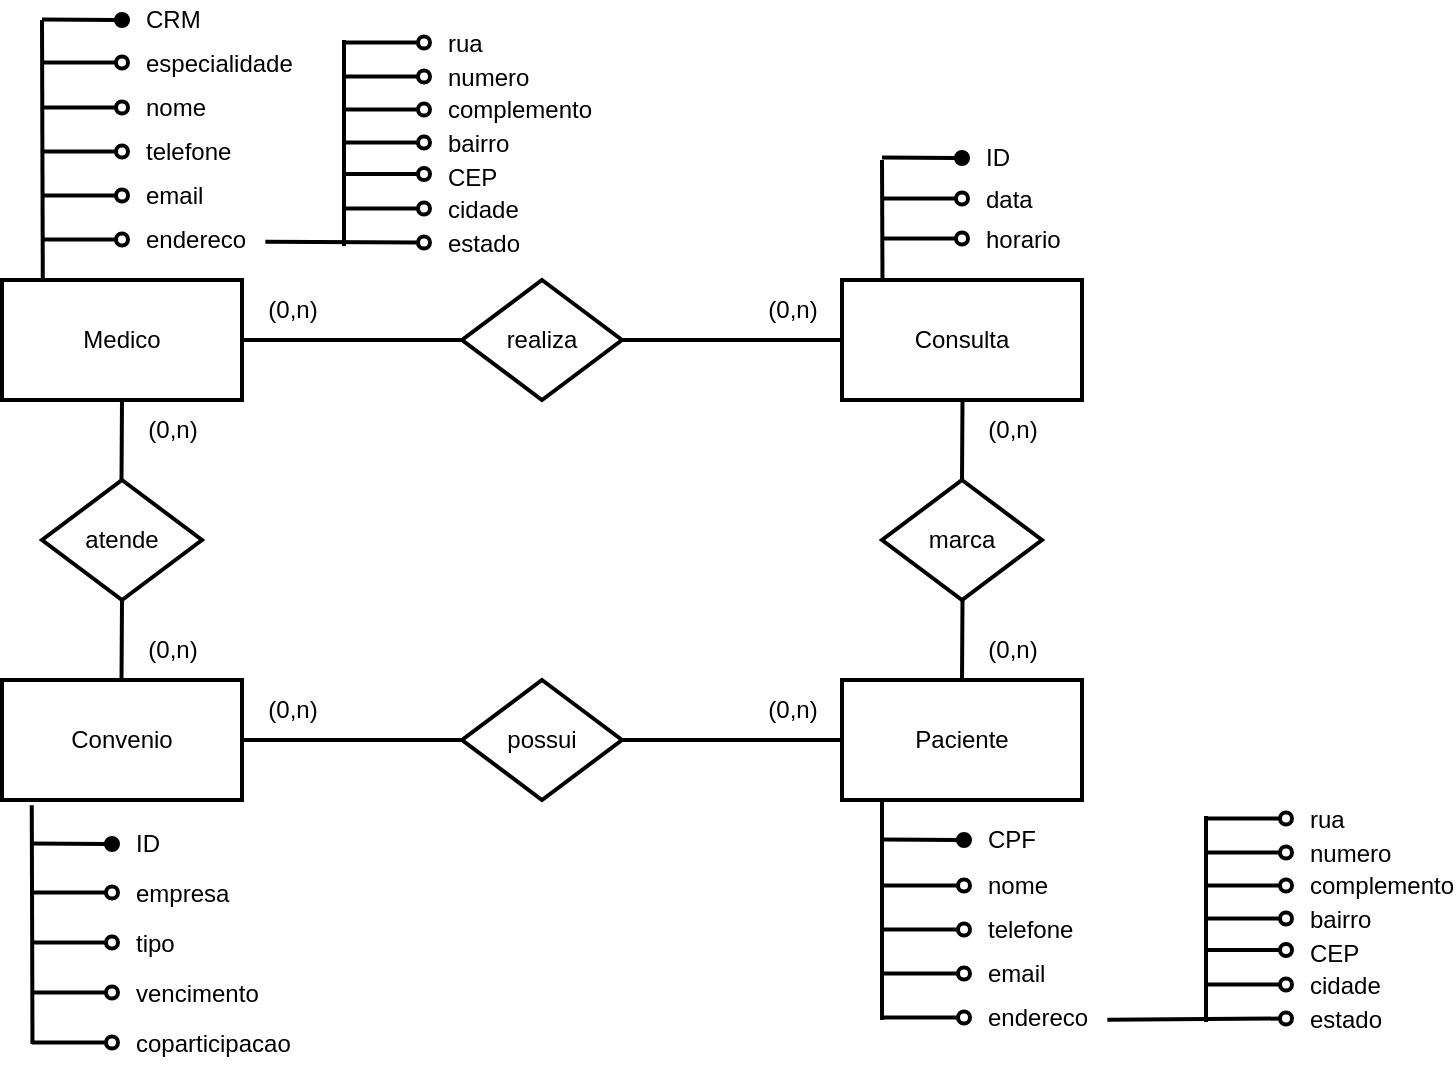 <mxfile version="24.0.7" type="github">
  <diagram name="Page-1" id="jqye0dv2BXUtDn7iUmpK">
    <mxGraphModel dx="1195" dy="615" grid="1" gridSize="10" guides="1" tooltips="1" connect="1" arrows="1" fold="1" page="1" pageScale="1" pageWidth="827" pageHeight="1169" math="0" shadow="0">
      <root>
        <mxCell id="0" />
        <mxCell id="1" parent="0" />
        <mxCell id="FkrMbWCbvzzgS4ZGbUY--1" value="Medico" style="rounded=0;whiteSpace=wrap;html=1;strokeWidth=2;" vertex="1" parent="1">
          <mxGeometry x="70" y="220" width="120" height="60" as="geometry" />
        </mxCell>
        <mxCell id="FkrMbWCbvzzgS4ZGbUY--46" value="" style="group" vertex="1" connectable="0" parent="1">
          <mxGeometry x="221" y="93" width="130" height="117" as="geometry" />
        </mxCell>
        <mxCell id="FkrMbWCbvzzgS4ZGbUY--43" value="" style="endArrow=none;html=1;rounded=0;entryX=0;entryY=0;entryDx=0;entryDy=0;strokeWidth=2;" edge="1" parent="FkrMbWCbvzzgS4ZGbUY--46">
          <mxGeometry width="50" height="50" relative="1" as="geometry">
            <mxPoint x="20" y="110" as="sourcePoint" />
            <mxPoint x="20" y="7" as="targetPoint" />
          </mxGeometry>
        </mxCell>
        <mxCell id="FkrMbWCbvzzgS4ZGbUY--45" value="" style="group" vertex="1" connectable="0" parent="FkrMbWCbvzzgS4ZGbUY--46">
          <mxGeometry width="130" height="117" as="geometry" />
        </mxCell>
        <mxCell id="FkrMbWCbvzzgS4ZGbUY--34" value="" style="endArrow=none;html=1;rounded=0;startArrow=oval;startFill=0;strokeWidth=2;" edge="1" parent="FkrMbWCbvzzgS4ZGbUY--45">
          <mxGeometry width="50" height="50" relative="1" as="geometry">
            <mxPoint x="60" y="25.26" as="sourcePoint" />
            <mxPoint x="20" y="25.26" as="targetPoint" />
          </mxGeometry>
        </mxCell>
        <mxCell id="FkrMbWCbvzzgS4ZGbUY--35" value="" style="endArrow=none;html=1;rounded=0;startArrow=oval;startFill=0;strokeWidth=2;" edge="1" parent="FkrMbWCbvzzgS4ZGbUY--45">
          <mxGeometry width="50" height="50" relative="1" as="geometry">
            <mxPoint x="60" y="41.76" as="sourcePoint" />
            <mxPoint x="20" y="41.76" as="targetPoint" />
          </mxGeometry>
        </mxCell>
        <mxCell id="FkrMbWCbvzzgS4ZGbUY--36" value="" style="endArrow=none;html=1;rounded=0;startArrow=oval;startFill=0;strokeWidth=2;" edge="1" parent="FkrMbWCbvzzgS4ZGbUY--45">
          <mxGeometry width="50" height="50" relative="1" as="geometry">
            <mxPoint x="60" y="58.26" as="sourcePoint" />
            <mxPoint x="20" y="58.26" as="targetPoint" />
          </mxGeometry>
        </mxCell>
        <mxCell id="FkrMbWCbvzzgS4ZGbUY--37" value="" style="endArrow=none;html=1;rounded=0;startArrow=oval;startFill=0;strokeWidth=2;" edge="1" parent="FkrMbWCbvzzgS4ZGbUY--45">
          <mxGeometry width="50" height="50" relative="1" as="geometry">
            <mxPoint x="60" y="74" as="sourcePoint" />
            <mxPoint x="20" y="74" as="targetPoint" />
          </mxGeometry>
        </mxCell>
        <mxCell id="FkrMbWCbvzzgS4ZGbUY--38" value="" style="endArrow=none;html=1;rounded=0;startArrow=oval;startFill=0;strokeWidth=2;" edge="1" parent="FkrMbWCbvzzgS4ZGbUY--45">
          <mxGeometry width="50" height="50" relative="1" as="geometry">
            <mxPoint x="60" y="91.26" as="sourcePoint" />
            <mxPoint x="20" y="91.26" as="targetPoint" />
          </mxGeometry>
        </mxCell>
        <mxCell id="FkrMbWCbvzzgS4ZGbUY--39" value="" style="endArrow=none;html=1;rounded=0;startArrow=oval;startFill=0;strokeWidth=2;entryX=1.028;entryY=0.543;entryDx=0;entryDy=0;entryPerimeter=0;" edge="1" parent="FkrMbWCbvzzgS4ZGbUY--45" target="FkrMbWCbvzzgS4ZGbUY--16">
          <mxGeometry width="50" height="50" relative="1" as="geometry">
            <mxPoint x="60" y="108.26" as="sourcePoint" />
            <mxPoint y="108" as="targetPoint" />
          </mxGeometry>
        </mxCell>
        <mxCell id="FkrMbWCbvzzgS4ZGbUY--44" value="" style="group" vertex="1" connectable="0" parent="FkrMbWCbvzzgS4ZGbUY--45">
          <mxGeometry x="20" width="110" height="117" as="geometry" />
        </mxCell>
        <mxCell id="FkrMbWCbvzzgS4ZGbUY--18" value="numero" style="text;html=1;align=left;verticalAlign=middle;whiteSpace=wrap;rounded=0;flipV=0;" vertex="1" parent="FkrMbWCbvzzgS4ZGbUY--44">
          <mxGeometry x="50" y="17" width="60" height="17" as="geometry" />
        </mxCell>
        <mxCell id="FkrMbWCbvzzgS4ZGbUY--19" value="complemento" style="text;html=1;align=left;verticalAlign=middle;whiteSpace=wrap;rounded=0;flipV=0;" vertex="1" parent="FkrMbWCbvzzgS4ZGbUY--44">
          <mxGeometry x="50" y="33" width="60" height="17" as="geometry" />
        </mxCell>
        <mxCell id="FkrMbWCbvzzgS4ZGbUY--20" value="bairro" style="text;html=1;align=left;verticalAlign=middle;whiteSpace=wrap;rounded=0;flipV=0;" vertex="1" parent="FkrMbWCbvzzgS4ZGbUY--44">
          <mxGeometry x="50" y="50" width="60" height="17" as="geometry" />
        </mxCell>
        <mxCell id="FkrMbWCbvzzgS4ZGbUY--21" value="CEP" style="text;html=1;align=left;verticalAlign=middle;whiteSpace=wrap;rounded=0;flipV=0;" vertex="1" parent="FkrMbWCbvzzgS4ZGbUY--44">
          <mxGeometry x="50" y="67" width="60" height="17" as="geometry" />
        </mxCell>
        <mxCell id="FkrMbWCbvzzgS4ZGbUY--22" value="cidade" style="text;html=1;align=left;verticalAlign=middle;whiteSpace=wrap;rounded=0;flipV=0;" vertex="1" parent="FkrMbWCbvzzgS4ZGbUY--44">
          <mxGeometry x="50" y="83" width="60" height="17" as="geometry" />
        </mxCell>
        <mxCell id="FkrMbWCbvzzgS4ZGbUY--23" value="estado" style="text;html=1;align=left;verticalAlign=middle;whiteSpace=wrap;rounded=0;flipV=0;" vertex="1" parent="FkrMbWCbvzzgS4ZGbUY--44">
          <mxGeometry x="50" y="100" width="60" height="17" as="geometry" />
        </mxCell>
        <mxCell id="FkrMbWCbvzzgS4ZGbUY--27" value="rua" style="text;html=1;align=left;verticalAlign=middle;whiteSpace=wrap;rounded=0;flipV=0;" vertex="1" parent="FkrMbWCbvzzgS4ZGbUY--44">
          <mxGeometry x="50" width="60" height="17" as="geometry" />
        </mxCell>
        <mxCell id="FkrMbWCbvzzgS4ZGbUY--33" value="" style="endArrow=none;html=1;rounded=0;startArrow=oval;startFill=0;strokeWidth=2;" edge="1" parent="FkrMbWCbvzzgS4ZGbUY--44">
          <mxGeometry width="50" height="50" relative="1" as="geometry">
            <mxPoint x="40" y="8.26" as="sourcePoint" />
            <mxPoint y="8.26" as="targetPoint" />
          </mxGeometry>
        </mxCell>
        <mxCell id="FkrMbWCbvzzgS4ZGbUY--49" value="realiza" style="rhombus;whiteSpace=wrap;html=1;strokeWidth=2;" vertex="1" parent="1">
          <mxGeometry x="300" y="220" width="80" height="60" as="geometry" />
        </mxCell>
        <mxCell id="FkrMbWCbvzzgS4ZGbUY--50" value="marca" style="rhombus;whiteSpace=wrap;html=1;strokeWidth=2;" vertex="1" parent="1">
          <mxGeometry x="510" y="320" width="80" height="60" as="geometry" />
        </mxCell>
        <mxCell id="FkrMbWCbvzzgS4ZGbUY--51" value="possui" style="rhombus;whiteSpace=wrap;html=1;strokeWidth=2;" vertex="1" parent="1">
          <mxGeometry x="300" y="420" width="80" height="60" as="geometry" />
        </mxCell>
        <mxCell id="FkrMbWCbvzzgS4ZGbUY--105" value="" style="group" vertex="1" connectable="0" parent="1">
          <mxGeometry x="490" y="420" width="292" height="179" as="geometry" />
        </mxCell>
        <mxCell id="FkrMbWCbvzzgS4ZGbUY--3" value="Paciente" style="rounded=0;whiteSpace=wrap;html=1;strokeWidth=2;" vertex="1" parent="FkrMbWCbvzzgS4ZGbUY--105">
          <mxGeometry width="120" height="60" as="geometry" />
        </mxCell>
        <mxCell id="FkrMbWCbvzzgS4ZGbUY--59" value="" style="group" vertex="1" connectable="0" parent="FkrMbWCbvzzgS4ZGbUY--105">
          <mxGeometry x="162" y="61" width="130" height="117" as="geometry" />
        </mxCell>
        <mxCell id="FkrMbWCbvzzgS4ZGbUY--60" value="" style="endArrow=none;html=1;rounded=0;entryX=0;entryY=0;entryDx=0;entryDy=0;strokeWidth=2;" edge="1" parent="FkrMbWCbvzzgS4ZGbUY--59">
          <mxGeometry width="50" height="50" relative="1" as="geometry">
            <mxPoint x="20" y="110" as="sourcePoint" />
            <mxPoint x="20" y="7" as="targetPoint" />
          </mxGeometry>
        </mxCell>
        <mxCell id="FkrMbWCbvzzgS4ZGbUY--61" value="" style="group" vertex="1" connectable="0" parent="FkrMbWCbvzzgS4ZGbUY--59">
          <mxGeometry width="130" height="117" as="geometry" />
        </mxCell>
        <mxCell id="FkrMbWCbvzzgS4ZGbUY--62" value="" style="endArrow=none;html=1;rounded=0;startArrow=oval;startFill=0;strokeWidth=2;" edge="1" parent="FkrMbWCbvzzgS4ZGbUY--61">
          <mxGeometry width="50" height="50" relative="1" as="geometry">
            <mxPoint x="60" y="25.26" as="sourcePoint" />
            <mxPoint x="20" y="25.26" as="targetPoint" />
          </mxGeometry>
        </mxCell>
        <mxCell id="FkrMbWCbvzzgS4ZGbUY--63" value="" style="endArrow=none;html=1;rounded=0;startArrow=oval;startFill=0;strokeWidth=2;" edge="1" parent="FkrMbWCbvzzgS4ZGbUY--61">
          <mxGeometry width="50" height="50" relative="1" as="geometry">
            <mxPoint x="60" y="41.76" as="sourcePoint" />
            <mxPoint x="20" y="41.76" as="targetPoint" />
          </mxGeometry>
        </mxCell>
        <mxCell id="FkrMbWCbvzzgS4ZGbUY--64" value="" style="endArrow=none;html=1;rounded=0;startArrow=oval;startFill=0;strokeWidth=2;" edge="1" parent="FkrMbWCbvzzgS4ZGbUY--61">
          <mxGeometry width="50" height="50" relative="1" as="geometry">
            <mxPoint x="60" y="58.26" as="sourcePoint" />
            <mxPoint x="20" y="58.26" as="targetPoint" />
          </mxGeometry>
        </mxCell>
        <mxCell id="FkrMbWCbvzzgS4ZGbUY--65" value="" style="endArrow=none;html=1;rounded=0;startArrow=oval;startFill=0;strokeWidth=2;" edge="1" parent="FkrMbWCbvzzgS4ZGbUY--61">
          <mxGeometry width="50" height="50" relative="1" as="geometry">
            <mxPoint x="60" y="74" as="sourcePoint" />
            <mxPoint x="20" y="74" as="targetPoint" />
          </mxGeometry>
        </mxCell>
        <mxCell id="FkrMbWCbvzzgS4ZGbUY--66" value="" style="endArrow=none;html=1;rounded=0;startArrow=oval;startFill=0;strokeWidth=2;" edge="1" parent="FkrMbWCbvzzgS4ZGbUY--61">
          <mxGeometry width="50" height="50" relative="1" as="geometry">
            <mxPoint x="60" y="91.26" as="sourcePoint" />
            <mxPoint x="20" y="91.26" as="targetPoint" />
          </mxGeometry>
        </mxCell>
        <mxCell id="FkrMbWCbvzzgS4ZGbUY--67" value="" style="endArrow=none;html=1;rounded=0;startArrow=oval;startFill=0;strokeWidth=2;entryX=1.028;entryY=0.543;entryDx=0;entryDy=0;entryPerimeter=0;" edge="1" parent="FkrMbWCbvzzgS4ZGbUY--61" target="FkrMbWCbvzzgS4ZGbUY--77">
          <mxGeometry width="50" height="50" relative="1" as="geometry">
            <mxPoint x="60" y="108.26" as="sourcePoint" />
            <mxPoint y="108" as="targetPoint" />
          </mxGeometry>
        </mxCell>
        <mxCell id="FkrMbWCbvzzgS4ZGbUY--68" value="" style="group" vertex="1" connectable="0" parent="FkrMbWCbvzzgS4ZGbUY--61">
          <mxGeometry x="20" width="110" height="117" as="geometry" />
        </mxCell>
        <mxCell id="FkrMbWCbvzzgS4ZGbUY--69" value="numero" style="text;html=1;align=left;verticalAlign=middle;whiteSpace=wrap;rounded=0;flipV=0;" vertex="1" parent="FkrMbWCbvzzgS4ZGbUY--68">
          <mxGeometry x="50" y="17" width="60" height="17" as="geometry" />
        </mxCell>
        <mxCell id="FkrMbWCbvzzgS4ZGbUY--70" value="complemento" style="text;html=1;align=left;verticalAlign=middle;whiteSpace=wrap;rounded=0;flipV=0;" vertex="1" parent="FkrMbWCbvzzgS4ZGbUY--68">
          <mxGeometry x="50" y="33" width="60" height="17" as="geometry" />
        </mxCell>
        <mxCell id="FkrMbWCbvzzgS4ZGbUY--71" value="bairro" style="text;html=1;align=left;verticalAlign=middle;whiteSpace=wrap;rounded=0;flipV=0;" vertex="1" parent="FkrMbWCbvzzgS4ZGbUY--68">
          <mxGeometry x="50" y="50" width="60" height="17" as="geometry" />
        </mxCell>
        <mxCell id="FkrMbWCbvzzgS4ZGbUY--72" value="CEP" style="text;html=1;align=left;verticalAlign=middle;whiteSpace=wrap;rounded=0;flipV=0;" vertex="1" parent="FkrMbWCbvzzgS4ZGbUY--68">
          <mxGeometry x="50" y="67" width="60" height="17" as="geometry" />
        </mxCell>
        <mxCell id="FkrMbWCbvzzgS4ZGbUY--73" value="cidade" style="text;html=1;align=left;verticalAlign=middle;whiteSpace=wrap;rounded=0;flipV=0;" vertex="1" parent="FkrMbWCbvzzgS4ZGbUY--68">
          <mxGeometry x="50" y="83" width="60" height="17" as="geometry" />
        </mxCell>
        <mxCell id="FkrMbWCbvzzgS4ZGbUY--74" value="estado" style="text;html=1;align=left;verticalAlign=middle;whiteSpace=wrap;rounded=0;flipV=0;" vertex="1" parent="FkrMbWCbvzzgS4ZGbUY--68">
          <mxGeometry x="50" y="100" width="60" height="17" as="geometry" />
        </mxCell>
        <mxCell id="FkrMbWCbvzzgS4ZGbUY--75" value="rua" style="text;html=1;align=left;verticalAlign=middle;whiteSpace=wrap;rounded=0;flipV=0;" vertex="1" parent="FkrMbWCbvzzgS4ZGbUY--68">
          <mxGeometry x="50" width="60" height="17" as="geometry" />
        </mxCell>
        <mxCell id="FkrMbWCbvzzgS4ZGbUY--76" value="" style="endArrow=none;html=1;rounded=0;startArrow=oval;startFill=0;strokeWidth=2;" edge="1" parent="FkrMbWCbvzzgS4ZGbUY--68">
          <mxGeometry width="50" height="50" relative="1" as="geometry">
            <mxPoint x="40" y="8.26" as="sourcePoint" />
            <mxPoint y="8.26" as="targetPoint" />
          </mxGeometry>
        </mxCell>
        <mxCell id="FkrMbWCbvzzgS4ZGbUY--103" value="" style="group" vertex="1" connectable="0" parent="FkrMbWCbvzzgS4ZGbUY--105">
          <mxGeometry x="20" y="60" width="111" height="119" as="geometry" />
        </mxCell>
        <mxCell id="FkrMbWCbvzzgS4ZGbUY--77" value="endereco" style="text;html=1;align=left;verticalAlign=middle;whiteSpace=wrap;rounded=0;" vertex="1" parent="FkrMbWCbvzzgS4ZGbUY--103">
          <mxGeometry x="51" y="99" width="60" height="20" as="geometry" />
        </mxCell>
        <mxCell id="FkrMbWCbvzzgS4ZGbUY--78" value="" style="endArrow=none;html=1;rounded=0;startArrow=oval;startFill=0;strokeWidth=2;" edge="1" parent="FkrMbWCbvzzgS4ZGbUY--103">
          <mxGeometry width="50" height="50" relative="1" as="geometry">
            <mxPoint x="41" y="108.76" as="sourcePoint" />
            <mxPoint x="1" y="108.76" as="targetPoint" />
          </mxGeometry>
        </mxCell>
        <mxCell id="FkrMbWCbvzzgS4ZGbUY--79" value="" style="endArrow=none;html=1;rounded=0;startArrow=oval;startFill=0;strokeWidth=2;" edge="1" parent="FkrMbWCbvzzgS4ZGbUY--103">
          <mxGeometry width="50" height="50" relative="1" as="geometry">
            <mxPoint x="41" y="86.76" as="sourcePoint" />
            <mxPoint x="1" y="86.76" as="targetPoint" />
          </mxGeometry>
        </mxCell>
        <mxCell id="FkrMbWCbvzzgS4ZGbUY--80" value="email" style="text;html=1;align=left;verticalAlign=middle;whiteSpace=wrap;rounded=0;" vertex="1" parent="FkrMbWCbvzzgS4ZGbUY--103">
          <mxGeometry x="51" y="77" width="60" height="20" as="geometry" />
        </mxCell>
        <mxCell id="FkrMbWCbvzzgS4ZGbUY--81" value="telefone" style="text;html=1;align=left;verticalAlign=middle;whiteSpace=wrap;rounded=0;" vertex="1" parent="FkrMbWCbvzzgS4ZGbUY--103">
          <mxGeometry x="51" y="55" width="60" height="20" as="geometry" />
        </mxCell>
        <mxCell id="FkrMbWCbvzzgS4ZGbUY--82" value="" style="endArrow=none;html=1;rounded=0;startArrow=oval;startFill=0;strokeWidth=2;" edge="1" parent="FkrMbWCbvzzgS4ZGbUY--103">
          <mxGeometry width="50" height="50" relative="1" as="geometry">
            <mxPoint x="41" y="64.76" as="sourcePoint" />
            <mxPoint x="1" y="64.76" as="targetPoint" />
          </mxGeometry>
        </mxCell>
        <mxCell id="FkrMbWCbvzzgS4ZGbUY--83" value="" style="endArrow=none;html=1;rounded=0;startArrow=oval;startFill=0;strokeWidth=2;" edge="1" parent="FkrMbWCbvzzgS4ZGbUY--103">
          <mxGeometry width="50" height="50" relative="1" as="geometry">
            <mxPoint x="41" y="42.76" as="sourcePoint" />
            <mxPoint x="1" y="42.76" as="targetPoint" />
          </mxGeometry>
        </mxCell>
        <mxCell id="FkrMbWCbvzzgS4ZGbUY--84" value="nome" style="text;html=1;align=left;verticalAlign=middle;whiteSpace=wrap;rounded=0;" vertex="1" parent="FkrMbWCbvzzgS4ZGbUY--103">
          <mxGeometry x="51" y="33" width="60" height="20" as="geometry" />
        </mxCell>
        <mxCell id="FkrMbWCbvzzgS4ZGbUY--86" value="" style="endArrow=none;html=1;rounded=0;startArrow=oval;startFill=1;strokeWidth=2;" edge="1" parent="FkrMbWCbvzzgS4ZGbUY--103">
          <mxGeometry width="50" height="50" relative="1" as="geometry">
            <mxPoint x="41" y="20" as="sourcePoint" />
            <mxPoint x="1" y="19.76" as="targetPoint" />
          </mxGeometry>
        </mxCell>
        <mxCell id="FkrMbWCbvzzgS4ZGbUY--87" value="CPF" style="text;html=1;align=left;verticalAlign=middle;whiteSpace=wrap;rounded=0;" vertex="1" parent="FkrMbWCbvzzgS4ZGbUY--103">
          <mxGeometry x="51" y="10" width="60" height="20" as="geometry" />
        </mxCell>
        <mxCell id="FkrMbWCbvzzgS4ZGbUY--89" value="" style="endArrow=none;html=1;rounded=0;strokeWidth=2;" edge="1" parent="FkrMbWCbvzzgS4ZGbUY--103">
          <mxGeometry width="50" height="50" relative="1" as="geometry">
            <mxPoint y="110" as="sourcePoint" />
            <mxPoint as="targetPoint" />
          </mxGeometry>
        </mxCell>
        <mxCell id="FkrMbWCbvzzgS4ZGbUY--123" value="" style="group" vertex="1" connectable="0" parent="1">
          <mxGeometry x="490" y="149" width="130" height="131" as="geometry" />
        </mxCell>
        <mxCell id="FkrMbWCbvzzgS4ZGbUY--2" value="Consulta" style="rounded=0;whiteSpace=wrap;html=1;strokeWidth=2;" vertex="1" parent="FkrMbWCbvzzgS4ZGbUY--123">
          <mxGeometry y="71" width="120" height="60" as="geometry" />
        </mxCell>
        <mxCell id="FkrMbWCbvzzgS4ZGbUY--122" value="" style="group" vertex="1" connectable="0" parent="FkrMbWCbvzzgS4ZGbUY--123">
          <mxGeometry x="20" width="110" height="70" as="geometry" />
        </mxCell>
        <mxCell id="FkrMbWCbvzzgS4ZGbUY--58" value="" style="endArrow=none;html=1;rounded=0;strokeWidth=2;exitX=0.073;exitY=-0.024;exitDx=0;exitDy=0;exitPerimeter=0;" edge="1" parent="FkrMbWCbvzzgS4ZGbUY--122">
          <mxGeometry width="50" height="50" relative="1" as="geometry">
            <mxPoint x="0.24" y="70" as="sourcePoint" />
            <mxPoint y="11" as="targetPoint" />
          </mxGeometry>
        </mxCell>
        <mxCell id="FkrMbWCbvzzgS4ZGbUY--121" value="" style="group" vertex="1" connectable="0" parent="FkrMbWCbvzzgS4ZGbUY--122">
          <mxGeometry width="110" height="61" as="geometry" />
        </mxCell>
        <mxCell id="FkrMbWCbvzzgS4ZGbUY--118" value="" style="group" vertex="1" connectable="0" parent="FkrMbWCbvzzgS4ZGbUY--121">
          <mxGeometry y="41" width="110" height="20" as="geometry" />
        </mxCell>
        <mxCell id="FkrMbWCbvzzgS4ZGbUY--56" value="horario" style="text;html=1;align=left;verticalAlign=middle;whiteSpace=wrap;rounded=0;" vertex="1" parent="FkrMbWCbvzzgS4ZGbUY--118">
          <mxGeometry x="50" width="60" height="20" as="geometry" />
        </mxCell>
        <mxCell id="FkrMbWCbvzzgS4ZGbUY--57" value="" style="endArrow=none;html=1;rounded=0;startArrow=oval;startFill=0;strokeWidth=2;" edge="1" parent="FkrMbWCbvzzgS4ZGbUY--118">
          <mxGeometry width="50" height="50" relative="1" as="geometry">
            <mxPoint x="40" y="9.26" as="sourcePoint" />
            <mxPoint y="9.26" as="targetPoint" />
          </mxGeometry>
        </mxCell>
        <mxCell id="FkrMbWCbvzzgS4ZGbUY--119" value="" style="group" vertex="1" connectable="0" parent="FkrMbWCbvzzgS4ZGbUY--121">
          <mxGeometry y="21" width="110" height="20" as="geometry" />
        </mxCell>
        <mxCell id="FkrMbWCbvzzgS4ZGbUY--54" value="" style="endArrow=none;html=1;rounded=0;startArrow=oval;startFill=0;strokeWidth=2;" edge="1" parent="FkrMbWCbvzzgS4ZGbUY--119">
          <mxGeometry width="50" height="50" relative="1" as="geometry">
            <mxPoint x="40" y="9.26" as="sourcePoint" />
            <mxPoint y="9.26" as="targetPoint" />
          </mxGeometry>
        </mxCell>
        <mxCell id="FkrMbWCbvzzgS4ZGbUY--55" value="data" style="text;html=1;align=left;verticalAlign=middle;whiteSpace=wrap;rounded=0;" vertex="1" parent="FkrMbWCbvzzgS4ZGbUY--119">
          <mxGeometry x="50" width="60" height="20" as="geometry" />
        </mxCell>
        <mxCell id="FkrMbWCbvzzgS4ZGbUY--120" value="" style="group" vertex="1" connectable="0" parent="FkrMbWCbvzzgS4ZGbUY--121">
          <mxGeometry width="110" height="20" as="geometry" />
        </mxCell>
        <mxCell id="FkrMbWCbvzzgS4ZGbUY--52" value="ID" style="text;html=1;align=left;verticalAlign=middle;whiteSpace=wrap;rounded=0;" vertex="1" parent="FkrMbWCbvzzgS4ZGbUY--120">
          <mxGeometry x="50" width="60" height="20" as="geometry" />
        </mxCell>
        <mxCell id="FkrMbWCbvzzgS4ZGbUY--53" value="" style="endArrow=none;html=1;rounded=0;startArrow=oval;startFill=1;strokeWidth=2;" edge="1" parent="FkrMbWCbvzzgS4ZGbUY--120">
          <mxGeometry width="50" height="50" relative="1" as="geometry">
            <mxPoint x="40" y="10" as="sourcePoint" />
            <mxPoint y="9.76" as="targetPoint" />
          </mxGeometry>
        </mxCell>
        <mxCell id="FkrMbWCbvzzgS4ZGbUY--124" value="" style="group" vertex="1" connectable="0" parent="1">
          <mxGeometry x="90" y="80" width="110" height="130" as="geometry" />
        </mxCell>
        <mxCell id="FkrMbWCbvzzgS4ZGbUY--41" value="" style="endArrow=none;html=1;rounded=0;strokeWidth=2;exitX=0.17;exitY=-0.017;exitDx=0;exitDy=0;exitPerimeter=0;" edge="1" parent="FkrMbWCbvzzgS4ZGbUY--124" source="FkrMbWCbvzzgS4ZGbUY--1">
          <mxGeometry width="50" height="50" relative="1" as="geometry">
            <mxPoint x="-1" y="130" as="sourcePoint" />
            <mxPoint y="10" as="targetPoint" />
          </mxGeometry>
        </mxCell>
        <mxCell id="FkrMbWCbvzzgS4ZGbUY--112" value="" style="group" vertex="1" connectable="0" parent="FkrMbWCbvzzgS4ZGbUY--124">
          <mxGeometry y="110" width="110" height="20" as="geometry" />
        </mxCell>
        <mxCell id="FkrMbWCbvzzgS4ZGbUY--16" value="endereco" style="text;html=1;align=left;verticalAlign=middle;whiteSpace=wrap;rounded=0;" vertex="1" parent="FkrMbWCbvzzgS4ZGbUY--112">
          <mxGeometry x="50" width="60" height="20" as="geometry" />
        </mxCell>
        <mxCell id="FkrMbWCbvzzgS4ZGbUY--32" value="" style="endArrow=none;html=1;rounded=0;startArrow=oval;startFill=0;strokeWidth=2;" edge="1" parent="FkrMbWCbvzzgS4ZGbUY--112">
          <mxGeometry width="50" height="50" relative="1" as="geometry">
            <mxPoint x="40" y="9.76" as="sourcePoint" />
            <mxPoint y="9.76" as="targetPoint" />
          </mxGeometry>
        </mxCell>
        <mxCell id="FkrMbWCbvzzgS4ZGbUY--113" value="" style="group" vertex="1" connectable="0" parent="FkrMbWCbvzzgS4ZGbUY--124">
          <mxGeometry y="88" width="110" height="20" as="geometry" />
        </mxCell>
        <mxCell id="FkrMbWCbvzzgS4ZGbUY--15" value="email" style="text;html=1;align=left;verticalAlign=middle;whiteSpace=wrap;rounded=0;" vertex="1" parent="FkrMbWCbvzzgS4ZGbUY--113">
          <mxGeometry x="50" width="60" height="20" as="geometry" />
        </mxCell>
        <mxCell id="FkrMbWCbvzzgS4ZGbUY--31" value="" style="endArrow=none;html=1;rounded=0;startArrow=oval;startFill=0;strokeWidth=2;" edge="1" parent="FkrMbWCbvzzgS4ZGbUY--113">
          <mxGeometry width="50" height="50" relative="1" as="geometry">
            <mxPoint x="40" y="9.76" as="sourcePoint" />
            <mxPoint y="9.76" as="targetPoint" />
          </mxGeometry>
        </mxCell>
        <mxCell id="FkrMbWCbvzzgS4ZGbUY--114" value="" style="group" vertex="1" connectable="0" parent="FkrMbWCbvzzgS4ZGbUY--124">
          <mxGeometry y="66" width="110" height="20" as="geometry" />
        </mxCell>
        <mxCell id="FkrMbWCbvzzgS4ZGbUY--14" value="telefone" style="text;html=1;align=left;verticalAlign=middle;whiteSpace=wrap;rounded=0;" vertex="1" parent="FkrMbWCbvzzgS4ZGbUY--114">
          <mxGeometry x="50" width="60" height="20" as="geometry" />
        </mxCell>
        <mxCell id="FkrMbWCbvzzgS4ZGbUY--30" value="" style="endArrow=none;html=1;rounded=0;startArrow=oval;startFill=0;strokeWidth=2;" edge="1" parent="FkrMbWCbvzzgS4ZGbUY--114">
          <mxGeometry width="50" height="50" relative="1" as="geometry">
            <mxPoint x="40" y="9.76" as="sourcePoint" />
            <mxPoint y="9.76" as="targetPoint" />
          </mxGeometry>
        </mxCell>
        <mxCell id="FkrMbWCbvzzgS4ZGbUY--115" value="" style="group" vertex="1" connectable="0" parent="FkrMbWCbvzzgS4ZGbUY--124">
          <mxGeometry y="44" width="110" height="20" as="geometry" />
        </mxCell>
        <mxCell id="FkrMbWCbvzzgS4ZGbUY--12" value="nome" style="text;html=1;align=left;verticalAlign=middle;whiteSpace=wrap;rounded=0;" vertex="1" parent="FkrMbWCbvzzgS4ZGbUY--115">
          <mxGeometry x="50" width="60" height="20" as="geometry" />
        </mxCell>
        <mxCell id="FkrMbWCbvzzgS4ZGbUY--29" value="" style="endArrow=none;html=1;rounded=0;startArrow=oval;startFill=0;strokeWidth=2;" edge="1" parent="FkrMbWCbvzzgS4ZGbUY--115">
          <mxGeometry width="50" height="50" relative="1" as="geometry">
            <mxPoint x="40" y="9.76" as="sourcePoint" />
            <mxPoint y="9.76" as="targetPoint" />
          </mxGeometry>
        </mxCell>
        <mxCell id="FkrMbWCbvzzgS4ZGbUY--116" value="" style="group" vertex="1" connectable="0" parent="FkrMbWCbvzzgS4ZGbUY--124">
          <mxGeometry y="22" width="110" height="20" as="geometry" />
        </mxCell>
        <mxCell id="FkrMbWCbvzzgS4ZGbUY--11" value="especialidade" style="text;html=1;align=left;verticalAlign=middle;whiteSpace=wrap;rounded=0;" vertex="1" parent="FkrMbWCbvzzgS4ZGbUY--116">
          <mxGeometry x="50" width="60" height="20" as="geometry" />
        </mxCell>
        <mxCell id="FkrMbWCbvzzgS4ZGbUY--28" value="" style="endArrow=none;html=1;rounded=0;startArrow=oval;startFill=0;strokeWidth=2;" edge="1" parent="FkrMbWCbvzzgS4ZGbUY--116">
          <mxGeometry width="50" height="50" relative="1" as="geometry">
            <mxPoint x="40" y="9.26" as="sourcePoint" />
            <mxPoint y="9.26" as="targetPoint" />
          </mxGeometry>
        </mxCell>
        <mxCell id="FkrMbWCbvzzgS4ZGbUY--117" value="" style="group" vertex="1" connectable="0" parent="FkrMbWCbvzzgS4ZGbUY--124">
          <mxGeometry width="110" height="20" as="geometry" />
        </mxCell>
        <mxCell id="FkrMbWCbvzzgS4ZGbUY--8" value="CRM" style="text;html=1;align=left;verticalAlign=middle;whiteSpace=wrap;rounded=0;" vertex="1" parent="FkrMbWCbvzzgS4ZGbUY--117">
          <mxGeometry x="50" width="60" height="20" as="geometry" />
        </mxCell>
        <mxCell id="FkrMbWCbvzzgS4ZGbUY--9" value="" style="endArrow=none;html=1;rounded=0;startArrow=oval;startFill=1;strokeWidth=2;" edge="1" parent="FkrMbWCbvzzgS4ZGbUY--117">
          <mxGeometry width="50" height="50" relative="1" as="geometry">
            <mxPoint x="40" y="10" as="sourcePoint" />
            <mxPoint y="9.76" as="targetPoint" />
          </mxGeometry>
        </mxCell>
        <mxCell id="FkrMbWCbvzzgS4ZGbUY--127" value="" style="group" vertex="1" connectable="0" parent="1">
          <mxGeometry x="70" y="420" width="125" height="192" as="geometry" />
        </mxCell>
        <mxCell id="FkrMbWCbvzzgS4ZGbUY--5" value="Convenio" style="rounded=0;whiteSpace=wrap;html=1;strokeWidth=2;" vertex="1" parent="FkrMbWCbvzzgS4ZGbUY--127">
          <mxGeometry width="120" height="60" as="geometry" />
        </mxCell>
        <mxCell id="FkrMbWCbvzzgS4ZGbUY--125" value="" style="group" vertex="1" connectable="0" parent="FkrMbWCbvzzgS4ZGbUY--127">
          <mxGeometry x="15" y="72" width="110" height="120" as="geometry" />
        </mxCell>
        <mxCell id="FkrMbWCbvzzgS4ZGbUY--92" value="" style="endArrow=none;html=1;rounded=0;strokeWidth=2;exitX=0.073;exitY=-0.024;exitDx=0;exitDy=0;exitPerimeter=0;entryX=0.124;entryY=1.043;entryDx=0;entryDy=0;entryPerimeter=0;" edge="1" parent="FkrMbWCbvzzgS4ZGbUY--125" target="FkrMbWCbvzzgS4ZGbUY--5">
          <mxGeometry width="50" height="50" relative="1" as="geometry">
            <mxPoint x="0.24" y="110" as="sourcePoint" />
            <mxPoint x="1" y="11" as="targetPoint" />
          </mxGeometry>
        </mxCell>
        <mxCell id="FkrMbWCbvzzgS4ZGbUY--106" value="" style="group" vertex="1" connectable="0" parent="FkrMbWCbvzzgS4ZGbUY--125">
          <mxGeometry width="110" height="20" as="geometry" />
        </mxCell>
        <mxCell id="FkrMbWCbvzzgS4ZGbUY--90" value="" style="endArrow=none;html=1;rounded=0;startArrow=oval;startFill=1;strokeWidth=2;" edge="1" parent="FkrMbWCbvzzgS4ZGbUY--106">
          <mxGeometry width="50" height="50" relative="1" as="geometry">
            <mxPoint x="40" y="10" as="sourcePoint" />
            <mxPoint y="9.76" as="targetPoint" />
          </mxGeometry>
        </mxCell>
        <mxCell id="FkrMbWCbvzzgS4ZGbUY--91" value="ID" style="text;html=1;align=left;verticalAlign=middle;whiteSpace=wrap;rounded=0;" vertex="1" parent="FkrMbWCbvzzgS4ZGbUY--106">
          <mxGeometry x="50" width="60" height="20" as="geometry" />
        </mxCell>
        <mxCell id="FkrMbWCbvzzgS4ZGbUY--107" value="" style="group" vertex="1" connectable="0" parent="FkrMbWCbvzzgS4ZGbUY--125">
          <mxGeometry y="25" width="110" height="20" as="geometry" />
        </mxCell>
        <mxCell id="FkrMbWCbvzzgS4ZGbUY--93" value="empresa" style="text;html=1;align=left;verticalAlign=middle;whiteSpace=wrap;rounded=0;" vertex="1" parent="FkrMbWCbvzzgS4ZGbUY--107">
          <mxGeometry x="50" width="60" height="20" as="geometry" />
        </mxCell>
        <mxCell id="FkrMbWCbvzzgS4ZGbUY--94" value="" style="endArrow=none;html=1;rounded=0;startArrow=oval;startFill=0;strokeWidth=2;" edge="1" parent="FkrMbWCbvzzgS4ZGbUY--107">
          <mxGeometry width="50" height="50" relative="1" as="geometry">
            <mxPoint x="40" y="9.26" as="sourcePoint" />
            <mxPoint y="9.26" as="targetPoint" />
          </mxGeometry>
        </mxCell>
        <mxCell id="FkrMbWCbvzzgS4ZGbUY--108" value="" style="group" vertex="1" connectable="0" parent="FkrMbWCbvzzgS4ZGbUY--125">
          <mxGeometry y="50" width="110" height="20" as="geometry" />
        </mxCell>
        <mxCell id="FkrMbWCbvzzgS4ZGbUY--95" value="tipo" style="text;html=1;align=left;verticalAlign=middle;whiteSpace=wrap;rounded=0;" vertex="1" parent="FkrMbWCbvzzgS4ZGbUY--108">
          <mxGeometry x="50" width="60" height="20" as="geometry" />
        </mxCell>
        <mxCell id="FkrMbWCbvzzgS4ZGbUY--96" value="" style="endArrow=none;html=1;rounded=0;startArrow=oval;startFill=0;strokeWidth=2;" edge="1" parent="FkrMbWCbvzzgS4ZGbUY--108">
          <mxGeometry width="50" height="50" relative="1" as="geometry">
            <mxPoint x="40" y="9.26" as="sourcePoint" />
            <mxPoint y="9.26" as="targetPoint" />
          </mxGeometry>
        </mxCell>
        <mxCell id="FkrMbWCbvzzgS4ZGbUY--109" value="" style="group" vertex="1" connectable="0" parent="FkrMbWCbvzzgS4ZGbUY--125">
          <mxGeometry y="75" width="110" height="20" as="geometry" />
        </mxCell>
        <mxCell id="FkrMbWCbvzzgS4ZGbUY--97" value="vencimento" style="text;html=1;align=left;verticalAlign=middle;whiteSpace=wrap;rounded=0;" vertex="1" parent="FkrMbWCbvzzgS4ZGbUY--109">
          <mxGeometry x="50" width="60" height="20" as="geometry" />
        </mxCell>
        <mxCell id="FkrMbWCbvzzgS4ZGbUY--98" value="" style="endArrow=none;html=1;rounded=0;startArrow=oval;startFill=0;strokeWidth=2;" edge="1" parent="FkrMbWCbvzzgS4ZGbUY--109">
          <mxGeometry width="50" height="50" relative="1" as="geometry">
            <mxPoint x="40" y="9.26" as="sourcePoint" />
            <mxPoint y="9.26" as="targetPoint" />
          </mxGeometry>
        </mxCell>
        <mxCell id="FkrMbWCbvzzgS4ZGbUY--110" value="" style="group" vertex="1" connectable="0" parent="FkrMbWCbvzzgS4ZGbUY--125">
          <mxGeometry y="100" width="110" height="20" as="geometry" />
        </mxCell>
        <mxCell id="FkrMbWCbvzzgS4ZGbUY--99" value="coparticipacao" style="text;html=1;align=left;verticalAlign=middle;whiteSpace=wrap;rounded=0;" vertex="1" parent="FkrMbWCbvzzgS4ZGbUY--110">
          <mxGeometry x="50" width="60" height="20" as="geometry" />
        </mxCell>
        <mxCell id="FkrMbWCbvzzgS4ZGbUY--100" value="" style="endArrow=none;html=1;rounded=0;startArrow=oval;startFill=0;strokeWidth=2;" edge="1" parent="FkrMbWCbvzzgS4ZGbUY--110">
          <mxGeometry width="50" height="50" relative="1" as="geometry">
            <mxPoint x="40" y="9.26" as="sourcePoint" />
            <mxPoint y="9.26" as="targetPoint" />
          </mxGeometry>
        </mxCell>
        <mxCell id="FkrMbWCbvzzgS4ZGbUY--128" value="(0,n)" style="text;html=1;align=center;verticalAlign=middle;resizable=0;points=[];autosize=1;strokeColor=none;fillColor=none;" vertex="1" parent="1">
          <mxGeometry x="190" y="220" width="50" height="30" as="geometry" />
        </mxCell>
        <mxCell id="FkrMbWCbvzzgS4ZGbUY--129" value="(0,n)" style="text;html=1;align=center;verticalAlign=middle;resizable=0;points=[];autosize=1;strokeColor=none;fillColor=none;" vertex="1" parent="1">
          <mxGeometry x="440" y="220" width="50" height="30" as="geometry" />
        </mxCell>
        <mxCell id="FkrMbWCbvzzgS4ZGbUY--130" value="" style="endArrow=none;html=1;rounded=0;entryX=0;entryY=0.667;entryDx=0;entryDy=0;entryPerimeter=0;strokeWidth=2;" edge="1" parent="1">
          <mxGeometry width="50" height="50" relative="1" as="geometry">
            <mxPoint x="190" y="250" as="sourcePoint" />
            <mxPoint x="300" y="250.02" as="targetPoint" />
          </mxGeometry>
        </mxCell>
        <mxCell id="FkrMbWCbvzzgS4ZGbUY--131" value="" style="endArrow=none;html=1;rounded=0;entryX=0;entryY=0.667;entryDx=0;entryDy=0;entryPerimeter=0;strokeWidth=2;" edge="1" parent="1">
          <mxGeometry width="50" height="50" relative="1" as="geometry">
            <mxPoint x="380" y="250" as="sourcePoint" />
            <mxPoint x="490" y="250.02" as="targetPoint" />
          </mxGeometry>
        </mxCell>
        <mxCell id="FkrMbWCbvzzgS4ZGbUY--132" value="atende" style="rhombus;whiteSpace=wrap;html=1;strokeWidth=2;" vertex="1" parent="1">
          <mxGeometry x="90" y="320" width="80" height="60" as="geometry" />
        </mxCell>
        <mxCell id="FkrMbWCbvzzgS4ZGbUY--133" value="" style="endArrow=none;html=1;rounded=0;strokeWidth=2;" edge="1" parent="1">
          <mxGeometry width="50" height="50" relative="1" as="geometry">
            <mxPoint x="130" y="280" as="sourcePoint" />
            <mxPoint x="129.75" y="320" as="targetPoint" />
          </mxGeometry>
        </mxCell>
        <mxCell id="FkrMbWCbvzzgS4ZGbUY--134" value="" style="endArrow=none;html=1;rounded=0;strokeWidth=2;" edge="1" parent="1">
          <mxGeometry width="50" height="50" relative="1" as="geometry">
            <mxPoint x="130" y="380" as="sourcePoint" />
            <mxPoint x="129.75" y="420" as="targetPoint" />
          </mxGeometry>
        </mxCell>
        <mxCell id="FkrMbWCbvzzgS4ZGbUY--135" value="(0,n)" style="text;html=1;align=center;verticalAlign=middle;resizable=0;points=[];autosize=1;strokeColor=none;fillColor=none;" vertex="1" parent="1">
          <mxGeometry x="130" y="280" width="50" height="30" as="geometry" />
        </mxCell>
        <mxCell id="FkrMbWCbvzzgS4ZGbUY--136" value="(0,n)" style="text;html=1;align=center;verticalAlign=middle;resizable=0;points=[];autosize=1;strokeColor=none;fillColor=none;" vertex="1" parent="1">
          <mxGeometry x="130" y="390" width="50" height="30" as="geometry" />
        </mxCell>
        <mxCell id="FkrMbWCbvzzgS4ZGbUY--138" value="(0,n)" style="text;html=1;align=center;verticalAlign=middle;resizable=0;points=[];autosize=1;strokeColor=none;fillColor=none;" vertex="1" parent="1">
          <mxGeometry x="550.25" y="280" width="50" height="30" as="geometry" />
        </mxCell>
        <mxCell id="FkrMbWCbvzzgS4ZGbUY--139" value="" style="endArrow=none;html=1;rounded=0;strokeWidth=2;" edge="1" parent="1">
          <mxGeometry width="50" height="50" relative="1" as="geometry">
            <mxPoint x="550.25" y="280" as="sourcePoint" />
            <mxPoint x="550" y="320" as="targetPoint" />
          </mxGeometry>
        </mxCell>
        <mxCell id="FkrMbWCbvzzgS4ZGbUY--140" value="(0,n)" style="text;html=1;align=center;verticalAlign=middle;resizable=0;points=[];autosize=1;strokeColor=none;fillColor=none;" vertex="1" parent="1">
          <mxGeometry x="550.25" y="390" width="50" height="30" as="geometry" />
        </mxCell>
        <mxCell id="FkrMbWCbvzzgS4ZGbUY--141" value="" style="endArrow=none;html=1;rounded=0;strokeWidth=2;" edge="1" parent="1">
          <mxGeometry width="50" height="50" relative="1" as="geometry">
            <mxPoint x="550.25" y="380" as="sourcePoint" />
            <mxPoint x="550" y="420" as="targetPoint" />
          </mxGeometry>
        </mxCell>
        <mxCell id="FkrMbWCbvzzgS4ZGbUY--142" value="(0,n)" style="text;html=1;align=center;verticalAlign=middle;resizable=0;points=[];autosize=1;strokeColor=none;fillColor=none;" vertex="1" parent="1">
          <mxGeometry x="440" y="420" width="50" height="30" as="geometry" />
        </mxCell>
        <mxCell id="FkrMbWCbvzzgS4ZGbUY--143" value="" style="endArrow=none;html=1;rounded=0;entryX=0;entryY=0.667;entryDx=0;entryDy=0;entryPerimeter=0;strokeWidth=2;" edge="1" parent="1">
          <mxGeometry width="50" height="50" relative="1" as="geometry">
            <mxPoint x="380" y="450" as="sourcePoint" />
            <mxPoint x="490" y="450.02" as="targetPoint" />
          </mxGeometry>
        </mxCell>
        <mxCell id="FkrMbWCbvzzgS4ZGbUY--144" value="" style="endArrow=none;html=1;rounded=0;entryX=0;entryY=0.667;entryDx=0;entryDy=0;entryPerimeter=0;strokeWidth=2;" edge="1" parent="1">
          <mxGeometry width="50" height="50" relative="1" as="geometry">
            <mxPoint x="190" y="450" as="sourcePoint" />
            <mxPoint x="300" y="450.02" as="targetPoint" />
          </mxGeometry>
        </mxCell>
        <mxCell id="FkrMbWCbvzzgS4ZGbUY--145" value="(0,n)" style="text;html=1;align=center;verticalAlign=middle;resizable=0;points=[];autosize=1;strokeColor=none;fillColor=none;" vertex="1" parent="1">
          <mxGeometry x="190" y="420" width="50" height="30" as="geometry" />
        </mxCell>
      </root>
    </mxGraphModel>
  </diagram>
</mxfile>

